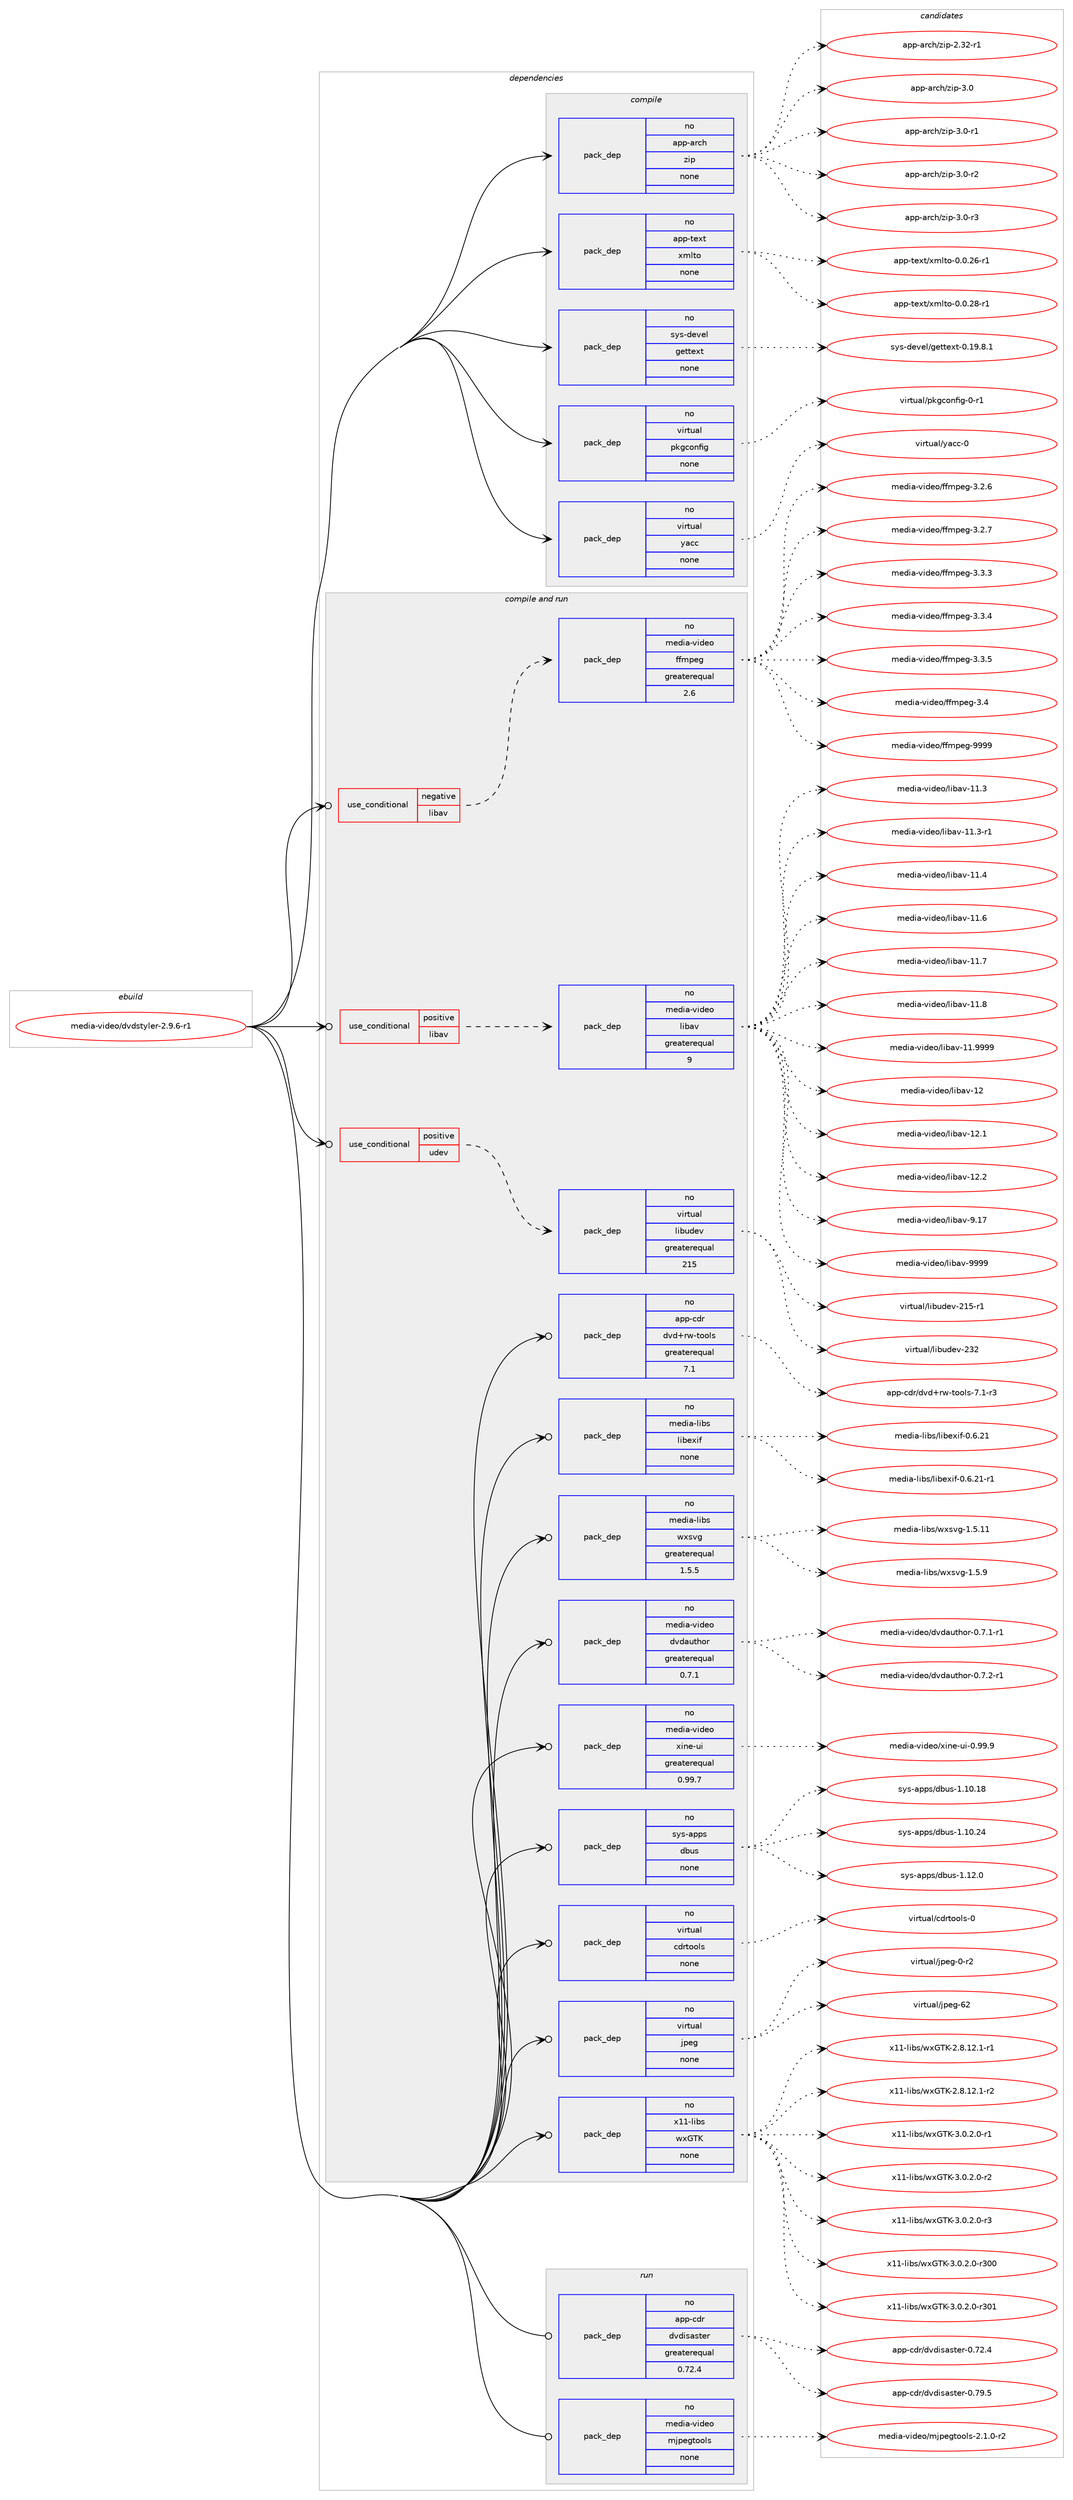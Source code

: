 digraph prolog {

# *************
# Graph options
# *************

newrank=true;
concentrate=true;
compound=true;
graph [rankdir=LR,fontname=Helvetica,fontsize=10,ranksep=1.5];#, ranksep=2.5, nodesep=0.2];
edge  [arrowhead=vee];
node  [fontname=Helvetica,fontsize=10];

# **********
# The ebuild
# **********

subgraph cluster_leftcol {
color=gray;
rank=same;
label=<<i>ebuild</i>>;
id [label="media-video/dvdstyler-2.9.6-r1", color=red, width=4, href="../media-video/dvdstyler-2.9.6-r1.svg"];
}

# ****************
# The dependencies
# ****************

subgraph cluster_midcol {
color=gray;
label=<<i>dependencies</i>>;
subgraph cluster_compile {
fillcolor="#eeeeee";
style=filled;
label=<<i>compile</i>>;
subgraph pack288420 {
dependency390407 [label=<<TABLE BORDER="0" CELLBORDER="1" CELLSPACING="0" CELLPADDING="4" WIDTH="220"><TR><TD ROWSPAN="6" CELLPADDING="30">pack_dep</TD></TR><TR><TD WIDTH="110">no</TD></TR><TR><TD>app-arch</TD></TR><TR><TD>zip</TD></TR><TR><TD>none</TD></TR><TR><TD></TD></TR></TABLE>>, shape=none, color=blue];
}
id:e -> dependency390407:w [weight=20,style="solid",arrowhead="vee"];
subgraph pack288421 {
dependency390408 [label=<<TABLE BORDER="0" CELLBORDER="1" CELLSPACING="0" CELLPADDING="4" WIDTH="220"><TR><TD ROWSPAN="6" CELLPADDING="30">pack_dep</TD></TR><TR><TD WIDTH="110">no</TD></TR><TR><TD>app-text</TD></TR><TR><TD>xmlto</TD></TR><TR><TD>none</TD></TR><TR><TD></TD></TR></TABLE>>, shape=none, color=blue];
}
id:e -> dependency390408:w [weight=20,style="solid",arrowhead="vee"];
subgraph pack288422 {
dependency390409 [label=<<TABLE BORDER="0" CELLBORDER="1" CELLSPACING="0" CELLPADDING="4" WIDTH="220"><TR><TD ROWSPAN="6" CELLPADDING="30">pack_dep</TD></TR><TR><TD WIDTH="110">no</TD></TR><TR><TD>sys-devel</TD></TR><TR><TD>gettext</TD></TR><TR><TD>none</TD></TR><TR><TD></TD></TR></TABLE>>, shape=none, color=blue];
}
id:e -> dependency390409:w [weight=20,style="solid",arrowhead="vee"];
subgraph pack288423 {
dependency390410 [label=<<TABLE BORDER="0" CELLBORDER="1" CELLSPACING="0" CELLPADDING="4" WIDTH="220"><TR><TD ROWSPAN="6" CELLPADDING="30">pack_dep</TD></TR><TR><TD WIDTH="110">no</TD></TR><TR><TD>virtual</TD></TR><TR><TD>pkgconfig</TD></TR><TR><TD>none</TD></TR><TR><TD></TD></TR></TABLE>>, shape=none, color=blue];
}
id:e -> dependency390410:w [weight=20,style="solid",arrowhead="vee"];
subgraph pack288424 {
dependency390411 [label=<<TABLE BORDER="0" CELLBORDER="1" CELLSPACING="0" CELLPADDING="4" WIDTH="220"><TR><TD ROWSPAN="6" CELLPADDING="30">pack_dep</TD></TR><TR><TD WIDTH="110">no</TD></TR><TR><TD>virtual</TD></TR><TR><TD>yacc</TD></TR><TR><TD>none</TD></TR><TR><TD></TD></TR></TABLE>>, shape=none, color=blue];
}
id:e -> dependency390411:w [weight=20,style="solid",arrowhead="vee"];
}
subgraph cluster_compileandrun {
fillcolor="#eeeeee";
style=filled;
label=<<i>compile and run</i>>;
subgraph cond95637 {
dependency390412 [label=<<TABLE BORDER="0" CELLBORDER="1" CELLSPACING="0" CELLPADDING="4"><TR><TD ROWSPAN="3" CELLPADDING="10">use_conditional</TD></TR><TR><TD>negative</TD></TR><TR><TD>libav</TD></TR></TABLE>>, shape=none, color=red];
subgraph pack288425 {
dependency390413 [label=<<TABLE BORDER="0" CELLBORDER="1" CELLSPACING="0" CELLPADDING="4" WIDTH="220"><TR><TD ROWSPAN="6" CELLPADDING="30">pack_dep</TD></TR><TR><TD WIDTH="110">no</TD></TR><TR><TD>media-video</TD></TR><TR><TD>ffmpeg</TD></TR><TR><TD>greaterequal</TD></TR><TR><TD>2.6</TD></TR></TABLE>>, shape=none, color=blue];
}
dependency390412:e -> dependency390413:w [weight=20,style="dashed",arrowhead="vee"];
}
id:e -> dependency390412:w [weight=20,style="solid",arrowhead="odotvee"];
subgraph cond95638 {
dependency390414 [label=<<TABLE BORDER="0" CELLBORDER="1" CELLSPACING="0" CELLPADDING="4"><TR><TD ROWSPAN="3" CELLPADDING="10">use_conditional</TD></TR><TR><TD>positive</TD></TR><TR><TD>libav</TD></TR></TABLE>>, shape=none, color=red];
subgraph pack288426 {
dependency390415 [label=<<TABLE BORDER="0" CELLBORDER="1" CELLSPACING="0" CELLPADDING="4" WIDTH="220"><TR><TD ROWSPAN="6" CELLPADDING="30">pack_dep</TD></TR><TR><TD WIDTH="110">no</TD></TR><TR><TD>media-video</TD></TR><TR><TD>libav</TD></TR><TR><TD>greaterequal</TD></TR><TR><TD>9</TD></TR></TABLE>>, shape=none, color=blue];
}
dependency390414:e -> dependency390415:w [weight=20,style="dashed",arrowhead="vee"];
}
id:e -> dependency390414:w [weight=20,style="solid",arrowhead="odotvee"];
subgraph cond95639 {
dependency390416 [label=<<TABLE BORDER="0" CELLBORDER="1" CELLSPACING="0" CELLPADDING="4"><TR><TD ROWSPAN="3" CELLPADDING="10">use_conditional</TD></TR><TR><TD>positive</TD></TR><TR><TD>udev</TD></TR></TABLE>>, shape=none, color=red];
subgraph pack288427 {
dependency390417 [label=<<TABLE BORDER="0" CELLBORDER="1" CELLSPACING="0" CELLPADDING="4" WIDTH="220"><TR><TD ROWSPAN="6" CELLPADDING="30">pack_dep</TD></TR><TR><TD WIDTH="110">no</TD></TR><TR><TD>virtual</TD></TR><TR><TD>libudev</TD></TR><TR><TD>greaterequal</TD></TR><TR><TD>215</TD></TR></TABLE>>, shape=none, color=blue];
}
dependency390416:e -> dependency390417:w [weight=20,style="dashed",arrowhead="vee"];
}
id:e -> dependency390416:w [weight=20,style="solid",arrowhead="odotvee"];
subgraph pack288428 {
dependency390418 [label=<<TABLE BORDER="0" CELLBORDER="1" CELLSPACING="0" CELLPADDING="4" WIDTH="220"><TR><TD ROWSPAN="6" CELLPADDING="30">pack_dep</TD></TR><TR><TD WIDTH="110">no</TD></TR><TR><TD>app-cdr</TD></TR><TR><TD>dvd+rw-tools</TD></TR><TR><TD>greaterequal</TD></TR><TR><TD>7.1</TD></TR></TABLE>>, shape=none, color=blue];
}
id:e -> dependency390418:w [weight=20,style="solid",arrowhead="odotvee"];
subgraph pack288429 {
dependency390419 [label=<<TABLE BORDER="0" CELLBORDER="1" CELLSPACING="0" CELLPADDING="4" WIDTH="220"><TR><TD ROWSPAN="6" CELLPADDING="30">pack_dep</TD></TR><TR><TD WIDTH="110">no</TD></TR><TR><TD>media-libs</TD></TR><TR><TD>libexif</TD></TR><TR><TD>none</TD></TR><TR><TD></TD></TR></TABLE>>, shape=none, color=blue];
}
id:e -> dependency390419:w [weight=20,style="solid",arrowhead="odotvee"];
subgraph pack288430 {
dependency390420 [label=<<TABLE BORDER="0" CELLBORDER="1" CELLSPACING="0" CELLPADDING="4" WIDTH="220"><TR><TD ROWSPAN="6" CELLPADDING="30">pack_dep</TD></TR><TR><TD WIDTH="110">no</TD></TR><TR><TD>media-libs</TD></TR><TR><TD>wxsvg</TD></TR><TR><TD>greaterequal</TD></TR><TR><TD>1.5.5</TD></TR></TABLE>>, shape=none, color=blue];
}
id:e -> dependency390420:w [weight=20,style="solid",arrowhead="odotvee"];
subgraph pack288431 {
dependency390421 [label=<<TABLE BORDER="0" CELLBORDER="1" CELLSPACING="0" CELLPADDING="4" WIDTH="220"><TR><TD ROWSPAN="6" CELLPADDING="30">pack_dep</TD></TR><TR><TD WIDTH="110">no</TD></TR><TR><TD>media-video</TD></TR><TR><TD>dvdauthor</TD></TR><TR><TD>greaterequal</TD></TR><TR><TD>0.7.1</TD></TR></TABLE>>, shape=none, color=blue];
}
id:e -> dependency390421:w [weight=20,style="solid",arrowhead="odotvee"];
subgraph pack288432 {
dependency390422 [label=<<TABLE BORDER="0" CELLBORDER="1" CELLSPACING="0" CELLPADDING="4" WIDTH="220"><TR><TD ROWSPAN="6" CELLPADDING="30">pack_dep</TD></TR><TR><TD WIDTH="110">no</TD></TR><TR><TD>media-video</TD></TR><TR><TD>xine-ui</TD></TR><TR><TD>greaterequal</TD></TR><TR><TD>0.99.7</TD></TR></TABLE>>, shape=none, color=blue];
}
id:e -> dependency390422:w [weight=20,style="solid",arrowhead="odotvee"];
subgraph pack288433 {
dependency390423 [label=<<TABLE BORDER="0" CELLBORDER="1" CELLSPACING="0" CELLPADDING="4" WIDTH="220"><TR><TD ROWSPAN="6" CELLPADDING="30">pack_dep</TD></TR><TR><TD WIDTH="110">no</TD></TR><TR><TD>sys-apps</TD></TR><TR><TD>dbus</TD></TR><TR><TD>none</TD></TR><TR><TD></TD></TR></TABLE>>, shape=none, color=blue];
}
id:e -> dependency390423:w [weight=20,style="solid",arrowhead="odotvee"];
subgraph pack288434 {
dependency390424 [label=<<TABLE BORDER="0" CELLBORDER="1" CELLSPACING="0" CELLPADDING="4" WIDTH="220"><TR><TD ROWSPAN="6" CELLPADDING="30">pack_dep</TD></TR><TR><TD WIDTH="110">no</TD></TR><TR><TD>virtual</TD></TR><TR><TD>cdrtools</TD></TR><TR><TD>none</TD></TR><TR><TD></TD></TR></TABLE>>, shape=none, color=blue];
}
id:e -> dependency390424:w [weight=20,style="solid",arrowhead="odotvee"];
subgraph pack288435 {
dependency390425 [label=<<TABLE BORDER="0" CELLBORDER="1" CELLSPACING="0" CELLPADDING="4" WIDTH="220"><TR><TD ROWSPAN="6" CELLPADDING="30">pack_dep</TD></TR><TR><TD WIDTH="110">no</TD></TR><TR><TD>virtual</TD></TR><TR><TD>jpeg</TD></TR><TR><TD>none</TD></TR><TR><TD></TD></TR></TABLE>>, shape=none, color=blue];
}
id:e -> dependency390425:w [weight=20,style="solid",arrowhead="odotvee"];
subgraph pack288436 {
dependency390426 [label=<<TABLE BORDER="0" CELLBORDER="1" CELLSPACING="0" CELLPADDING="4" WIDTH="220"><TR><TD ROWSPAN="6" CELLPADDING="30">pack_dep</TD></TR><TR><TD WIDTH="110">no</TD></TR><TR><TD>x11-libs</TD></TR><TR><TD>wxGTK</TD></TR><TR><TD>none</TD></TR><TR><TD></TD></TR></TABLE>>, shape=none, color=blue];
}
id:e -> dependency390426:w [weight=20,style="solid",arrowhead="odotvee"];
}
subgraph cluster_run {
fillcolor="#eeeeee";
style=filled;
label=<<i>run</i>>;
subgraph pack288437 {
dependency390427 [label=<<TABLE BORDER="0" CELLBORDER="1" CELLSPACING="0" CELLPADDING="4" WIDTH="220"><TR><TD ROWSPAN="6" CELLPADDING="30">pack_dep</TD></TR><TR><TD WIDTH="110">no</TD></TR><TR><TD>app-cdr</TD></TR><TR><TD>dvdisaster</TD></TR><TR><TD>greaterequal</TD></TR><TR><TD>0.72.4</TD></TR></TABLE>>, shape=none, color=blue];
}
id:e -> dependency390427:w [weight=20,style="solid",arrowhead="odot"];
subgraph pack288438 {
dependency390428 [label=<<TABLE BORDER="0" CELLBORDER="1" CELLSPACING="0" CELLPADDING="4" WIDTH="220"><TR><TD ROWSPAN="6" CELLPADDING="30">pack_dep</TD></TR><TR><TD WIDTH="110">no</TD></TR><TR><TD>media-video</TD></TR><TR><TD>mjpegtools</TD></TR><TR><TD>none</TD></TR><TR><TD></TD></TR></TABLE>>, shape=none, color=blue];
}
id:e -> dependency390428:w [weight=20,style="solid",arrowhead="odot"];
}
}

# **************
# The candidates
# **************

subgraph cluster_choices {
rank=same;
color=gray;
label=<<i>candidates</i>>;

subgraph choice288420 {
color=black;
nodesep=1;
choice971121124597114991044712210511245504651504511449 [label="app-arch/zip-2.32-r1", color=red, width=4,href="../app-arch/zip-2.32-r1.svg"];
choice971121124597114991044712210511245514648 [label="app-arch/zip-3.0", color=red, width=4,href="../app-arch/zip-3.0.svg"];
choice9711211245971149910447122105112455146484511449 [label="app-arch/zip-3.0-r1", color=red, width=4,href="../app-arch/zip-3.0-r1.svg"];
choice9711211245971149910447122105112455146484511450 [label="app-arch/zip-3.0-r2", color=red, width=4,href="../app-arch/zip-3.0-r2.svg"];
choice9711211245971149910447122105112455146484511451 [label="app-arch/zip-3.0-r3", color=red, width=4,href="../app-arch/zip-3.0-r3.svg"];
dependency390407:e -> choice971121124597114991044712210511245504651504511449:w [style=dotted,weight="100"];
dependency390407:e -> choice971121124597114991044712210511245514648:w [style=dotted,weight="100"];
dependency390407:e -> choice9711211245971149910447122105112455146484511449:w [style=dotted,weight="100"];
dependency390407:e -> choice9711211245971149910447122105112455146484511450:w [style=dotted,weight="100"];
dependency390407:e -> choice9711211245971149910447122105112455146484511451:w [style=dotted,weight="100"];
}
subgraph choice288421 {
color=black;
nodesep=1;
choice971121124511610112011647120109108116111454846484650544511449 [label="app-text/xmlto-0.0.26-r1", color=red, width=4,href="../app-text/xmlto-0.0.26-r1.svg"];
choice971121124511610112011647120109108116111454846484650564511449 [label="app-text/xmlto-0.0.28-r1", color=red, width=4,href="../app-text/xmlto-0.0.28-r1.svg"];
dependency390408:e -> choice971121124511610112011647120109108116111454846484650544511449:w [style=dotted,weight="100"];
dependency390408:e -> choice971121124511610112011647120109108116111454846484650564511449:w [style=dotted,weight="100"];
}
subgraph choice288422 {
color=black;
nodesep=1;
choice1151211154510010111810110847103101116116101120116454846495746564649 [label="sys-devel/gettext-0.19.8.1", color=red, width=4,href="../sys-devel/gettext-0.19.8.1.svg"];
dependency390409:e -> choice1151211154510010111810110847103101116116101120116454846495746564649:w [style=dotted,weight="100"];
}
subgraph choice288423 {
color=black;
nodesep=1;
choice11810511411611797108471121071039911111010210510345484511449 [label="virtual/pkgconfig-0-r1", color=red, width=4,href="../virtual/pkgconfig-0-r1.svg"];
dependency390410:e -> choice11810511411611797108471121071039911111010210510345484511449:w [style=dotted,weight="100"];
}
subgraph choice288424 {
color=black;
nodesep=1;
choice11810511411611797108471219799994548 [label="virtual/yacc-0", color=red, width=4,href="../virtual/yacc-0.svg"];
dependency390411:e -> choice11810511411611797108471219799994548:w [style=dotted,weight="100"];
}
subgraph choice288425 {
color=black;
nodesep=1;
choice109101100105974511810510010111147102102109112101103455146504654 [label="media-video/ffmpeg-3.2.6", color=red, width=4,href="../media-video/ffmpeg-3.2.6.svg"];
choice109101100105974511810510010111147102102109112101103455146504655 [label="media-video/ffmpeg-3.2.7", color=red, width=4,href="../media-video/ffmpeg-3.2.7.svg"];
choice109101100105974511810510010111147102102109112101103455146514651 [label="media-video/ffmpeg-3.3.3", color=red, width=4,href="../media-video/ffmpeg-3.3.3.svg"];
choice109101100105974511810510010111147102102109112101103455146514652 [label="media-video/ffmpeg-3.3.4", color=red, width=4,href="../media-video/ffmpeg-3.3.4.svg"];
choice109101100105974511810510010111147102102109112101103455146514653 [label="media-video/ffmpeg-3.3.5", color=red, width=4,href="../media-video/ffmpeg-3.3.5.svg"];
choice10910110010597451181051001011114710210210911210110345514652 [label="media-video/ffmpeg-3.4", color=red, width=4,href="../media-video/ffmpeg-3.4.svg"];
choice1091011001059745118105100101111471021021091121011034557575757 [label="media-video/ffmpeg-9999", color=red, width=4,href="../media-video/ffmpeg-9999.svg"];
dependency390413:e -> choice109101100105974511810510010111147102102109112101103455146504654:w [style=dotted,weight="100"];
dependency390413:e -> choice109101100105974511810510010111147102102109112101103455146504655:w [style=dotted,weight="100"];
dependency390413:e -> choice109101100105974511810510010111147102102109112101103455146514651:w [style=dotted,weight="100"];
dependency390413:e -> choice109101100105974511810510010111147102102109112101103455146514652:w [style=dotted,weight="100"];
dependency390413:e -> choice109101100105974511810510010111147102102109112101103455146514653:w [style=dotted,weight="100"];
dependency390413:e -> choice10910110010597451181051001011114710210210911210110345514652:w [style=dotted,weight="100"];
dependency390413:e -> choice1091011001059745118105100101111471021021091121011034557575757:w [style=dotted,weight="100"];
}
subgraph choice288426 {
color=black;
nodesep=1;
choice10910110010597451181051001011114710810598971184549494651 [label="media-video/libav-11.3", color=red, width=4,href="../media-video/libav-11.3.svg"];
choice109101100105974511810510010111147108105989711845494946514511449 [label="media-video/libav-11.3-r1", color=red, width=4,href="../media-video/libav-11.3-r1.svg"];
choice10910110010597451181051001011114710810598971184549494652 [label="media-video/libav-11.4", color=red, width=4,href="../media-video/libav-11.4.svg"];
choice10910110010597451181051001011114710810598971184549494654 [label="media-video/libav-11.6", color=red, width=4,href="../media-video/libav-11.6.svg"];
choice10910110010597451181051001011114710810598971184549494655 [label="media-video/libav-11.7", color=red, width=4,href="../media-video/libav-11.7.svg"];
choice10910110010597451181051001011114710810598971184549494656 [label="media-video/libav-11.8", color=red, width=4,href="../media-video/libav-11.8.svg"];
choice10910110010597451181051001011114710810598971184549494657575757 [label="media-video/libav-11.9999", color=red, width=4,href="../media-video/libav-11.9999.svg"];
choice1091011001059745118105100101111471081059897118454950 [label="media-video/libav-12", color=red, width=4,href="../media-video/libav-12.svg"];
choice10910110010597451181051001011114710810598971184549504649 [label="media-video/libav-12.1", color=red, width=4,href="../media-video/libav-12.1.svg"];
choice10910110010597451181051001011114710810598971184549504650 [label="media-video/libav-12.2", color=red, width=4,href="../media-video/libav-12.2.svg"];
choice10910110010597451181051001011114710810598971184557464955 [label="media-video/libav-9.17", color=red, width=4,href="../media-video/libav-9.17.svg"];
choice10910110010597451181051001011114710810598971184557575757 [label="media-video/libav-9999", color=red, width=4,href="../media-video/libav-9999.svg"];
dependency390415:e -> choice10910110010597451181051001011114710810598971184549494651:w [style=dotted,weight="100"];
dependency390415:e -> choice109101100105974511810510010111147108105989711845494946514511449:w [style=dotted,weight="100"];
dependency390415:e -> choice10910110010597451181051001011114710810598971184549494652:w [style=dotted,weight="100"];
dependency390415:e -> choice10910110010597451181051001011114710810598971184549494654:w [style=dotted,weight="100"];
dependency390415:e -> choice10910110010597451181051001011114710810598971184549494655:w [style=dotted,weight="100"];
dependency390415:e -> choice10910110010597451181051001011114710810598971184549494656:w [style=dotted,weight="100"];
dependency390415:e -> choice10910110010597451181051001011114710810598971184549494657575757:w [style=dotted,weight="100"];
dependency390415:e -> choice1091011001059745118105100101111471081059897118454950:w [style=dotted,weight="100"];
dependency390415:e -> choice10910110010597451181051001011114710810598971184549504649:w [style=dotted,weight="100"];
dependency390415:e -> choice10910110010597451181051001011114710810598971184549504650:w [style=dotted,weight="100"];
dependency390415:e -> choice10910110010597451181051001011114710810598971184557464955:w [style=dotted,weight="100"];
dependency390415:e -> choice10910110010597451181051001011114710810598971184557575757:w [style=dotted,weight="100"];
}
subgraph choice288427 {
color=black;
nodesep=1;
choice118105114116117971084710810598117100101118455049534511449 [label="virtual/libudev-215-r1", color=red, width=4,href="../virtual/libudev-215-r1.svg"];
choice11810511411611797108471081059811710010111845505150 [label="virtual/libudev-232", color=red, width=4,href="../virtual/libudev-232.svg"];
dependency390417:e -> choice118105114116117971084710810598117100101118455049534511449:w [style=dotted,weight="100"];
dependency390417:e -> choice11810511411611797108471081059811710010111845505150:w [style=dotted,weight="100"];
}
subgraph choice288428 {
color=black;
nodesep=1;
choice971121124599100114471001181004311411945116111111108115455546494511451 [label="app-cdr/dvd+rw-tools-7.1-r3", color=red, width=4,href="../app-cdr/dvd+rw-tools-7.1-r3.svg"];
dependency390418:e -> choice971121124599100114471001181004311411945116111111108115455546494511451:w [style=dotted,weight="100"];
}
subgraph choice288429 {
color=black;
nodesep=1;
choice109101100105974510810598115471081059810112010510245484654465049 [label="media-libs/libexif-0.6.21", color=red, width=4,href="../media-libs/libexif-0.6.21.svg"];
choice1091011001059745108105981154710810598101120105102454846544650494511449 [label="media-libs/libexif-0.6.21-r1", color=red, width=4,href="../media-libs/libexif-0.6.21-r1.svg"];
dependency390419:e -> choice109101100105974510810598115471081059810112010510245484654465049:w [style=dotted,weight="100"];
dependency390419:e -> choice1091011001059745108105981154710810598101120105102454846544650494511449:w [style=dotted,weight="100"];
}
subgraph choice288430 {
color=black;
nodesep=1;
choice1091011001059745108105981154711912011511810345494653464949 [label="media-libs/wxsvg-1.5.11", color=red, width=4,href="../media-libs/wxsvg-1.5.11.svg"];
choice10910110010597451081059811547119120115118103454946534657 [label="media-libs/wxsvg-1.5.9", color=red, width=4,href="../media-libs/wxsvg-1.5.9.svg"];
dependency390420:e -> choice1091011001059745108105981154711912011511810345494653464949:w [style=dotted,weight="100"];
dependency390420:e -> choice10910110010597451081059811547119120115118103454946534657:w [style=dotted,weight="100"];
}
subgraph choice288431 {
color=black;
nodesep=1;
choice109101100105974511810510010111147100118100971171161041111144548465546494511449 [label="media-video/dvdauthor-0.7.1-r1", color=red, width=4,href="../media-video/dvdauthor-0.7.1-r1.svg"];
choice109101100105974511810510010111147100118100971171161041111144548465546504511449 [label="media-video/dvdauthor-0.7.2-r1", color=red, width=4,href="../media-video/dvdauthor-0.7.2-r1.svg"];
dependency390421:e -> choice109101100105974511810510010111147100118100971171161041111144548465546494511449:w [style=dotted,weight="100"];
dependency390421:e -> choice109101100105974511810510010111147100118100971171161041111144548465546504511449:w [style=dotted,weight="100"];
}
subgraph choice288432 {
color=black;
nodesep=1;
choice1091011001059745118105100101111471201051101014511710545484657574657 [label="media-video/xine-ui-0.99.9", color=red, width=4,href="../media-video/xine-ui-0.99.9.svg"];
dependency390422:e -> choice1091011001059745118105100101111471201051101014511710545484657574657:w [style=dotted,weight="100"];
}
subgraph choice288433 {
color=black;
nodesep=1;
choice115121115459711211211547100981171154549464948464956 [label="sys-apps/dbus-1.10.18", color=red, width=4,href="../sys-apps/dbus-1.10.18.svg"];
choice115121115459711211211547100981171154549464948465052 [label="sys-apps/dbus-1.10.24", color=red, width=4,href="../sys-apps/dbus-1.10.24.svg"];
choice1151211154597112112115471009811711545494649504648 [label="sys-apps/dbus-1.12.0", color=red, width=4,href="../sys-apps/dbus-1.12.0.svg"];
dependency390423:e -> choice115121115459711211211547100981171154549464948464956:w [style=dotted,weight="100"];
dependency390423:e -> choice115121115459711211211547100981171154549464948465052:w [style=dotted,weight="100"];
dependency390423:e -> choice1151211154597112112115471009811711545494649504648:w [style=dotted,weight="100"];
}
subgraph choice288434 {
color=black;
nodesep=1;
choice1181051141161179710847991001141161111111081154548 [label="virtual/cdrtools-0", color=red, width=4,href="../virtual/cdrtools-0.svg"];
dependency390424:e -> choice1181051141161179710847991001141161111111081154548:w [style=dotted,weight="100"];
}
subgraph choice288435 {
color=black;
nodesep=1;
choice118105114116117971084710611210110345484511450 [label="virtual/jpeg-0-r2", color=red, width=4,href="../virtual/jpeg-0-r2.svg"];
choice1181051141161179710847106112101103455450 [label="virtual/jpeg-62", color=red, width=4,href="../virtual/jpeg-62.svg"];
dependency390425:e -> choice118105114116117971084710611210110345484511450:w [style=dotted,weight="100"];
dependency390425:e -> choice1181051141161179710847106112101103455450:w [style=dotted,weight="100"];
}
subgraph choice288436 {
color=black;
nodesep=1;
choice12049494510810598115471191207184754550465646495046494511449 [label="x11-libs/wxGTK-2.8.12.1-r1", color=red, width=4,href="../x11-libs/wxGTK-2.8.12.1-r1.svg"];
choice12049494510810598115471191207184754550465646495046494511450 [label="x11-libs/wxGTK-2.8.12.1-r2", color=red, width=4,href="../x11-libs/wxGTK-2.8.12.1-r2.svg"];
choice120494945108105981154711912071847545514648465046484511449 [label="x11-libs/wxGTK-3.0.2.0-r1", color=red, width=4,href="../x11-libs/wxGTK-3.0.2.0-r1.svg"];
choice120494945108105981154711912071847545514648465046484511450 [label="x11-libs/wxGTK-3.0.2.0-r2", color=red, width=4,href="../x11-libs/wxGTK-3.0.2.0-r2.svg"];
choice120494945108105981154711912071847545514648465046484511451 [label="x11-libs/wxGTK-3.0.2.0-r3", color=red, width=4,href="../x11-libs/wxGTK-3.0.2.0-r3.svg"];
choice1204949451081059811547119120718475455146484650464845114514848 [label="x11-libs/wxGTK-3.0.2.0-r300", color=red, width=4,href="../x11-libs/wxGTK-3.0.2.0-r300.svg"];
choice1204949451081059811547119120718475455146484650464845114514849 [label="x11-libs/wxGTK-3.0.2.0-r301", color=red, width=4,href="../x11-libs/wxGTK-3.0.2.0-r301.svg"];
dependency390426:e -> choice12049494510810598115471191207184754550465646495046494511449:w [style=dotted,weight="100"];
dependency390426:e -> choice12049494510810598115471191207184754550465646495046494511450:w [style=dotted,weight="100"];
dependency390426:e -> choice120494945108105981154711912071847545514648465046484511449:w [style=dotted,weight="100"];
dependency390426:e -> choice120494945108105981154711912071847545514648465046484511450:w [style=dotted,weight="100"];
dependency390426:e -> choice120494945108105981154711912071847545514648465046484511451:w [style=dotted,weight="100"];
dependency390426:e -> choice1204949451081059811547119120718475455146484650464845114514848:w [style=dotted,weight="100"];
dependency390426:e -> choice1204949451081059811547119120718475455146484650464845114514849:w [style=dotted,weight="100"];
}
subgraph choice288437 {
color=black;
nodesep=1;
choice971121124599100114471001181001051159711511610111445484655504652 [label="app-cdr/dvdisaster-0.72.4", color=red, width=4,href="../app-cdr/dvdisaster-0.72.4.svg"];
choice971121124599100114471001181001051159711511610111445484655574653 [label="app-cdr/dvdisaster-0.79.5", color=red, width=4,href="../app-cdr/dvdisaster-0.79.5.svg"];
dependency390427:e -> choice971121124599100114471001181001051159711511610111445484655504652:w [style=dotted,weight="100"];
dependency390427:e -> choice971121124599100114471001181001051159711511610111445484655574653:w [style=dotted,weight="100"];
}
subgraph choice288438 {
color=black;
nodesep=1;
choice1091011001059745118105100101111471091061121011031161111111081154550464946484511450 [label="media-video/mjpegtools-2.1.0-r2", color=red, width=4,href="../media-video/mjpegtools-2.1.0-r2.svg"];
dependency390428:e -> choice1091011001059745118105100101111471091061121011031161111111081154550464946484511450:w [style=dotted,weight="100"];
}
}

}
